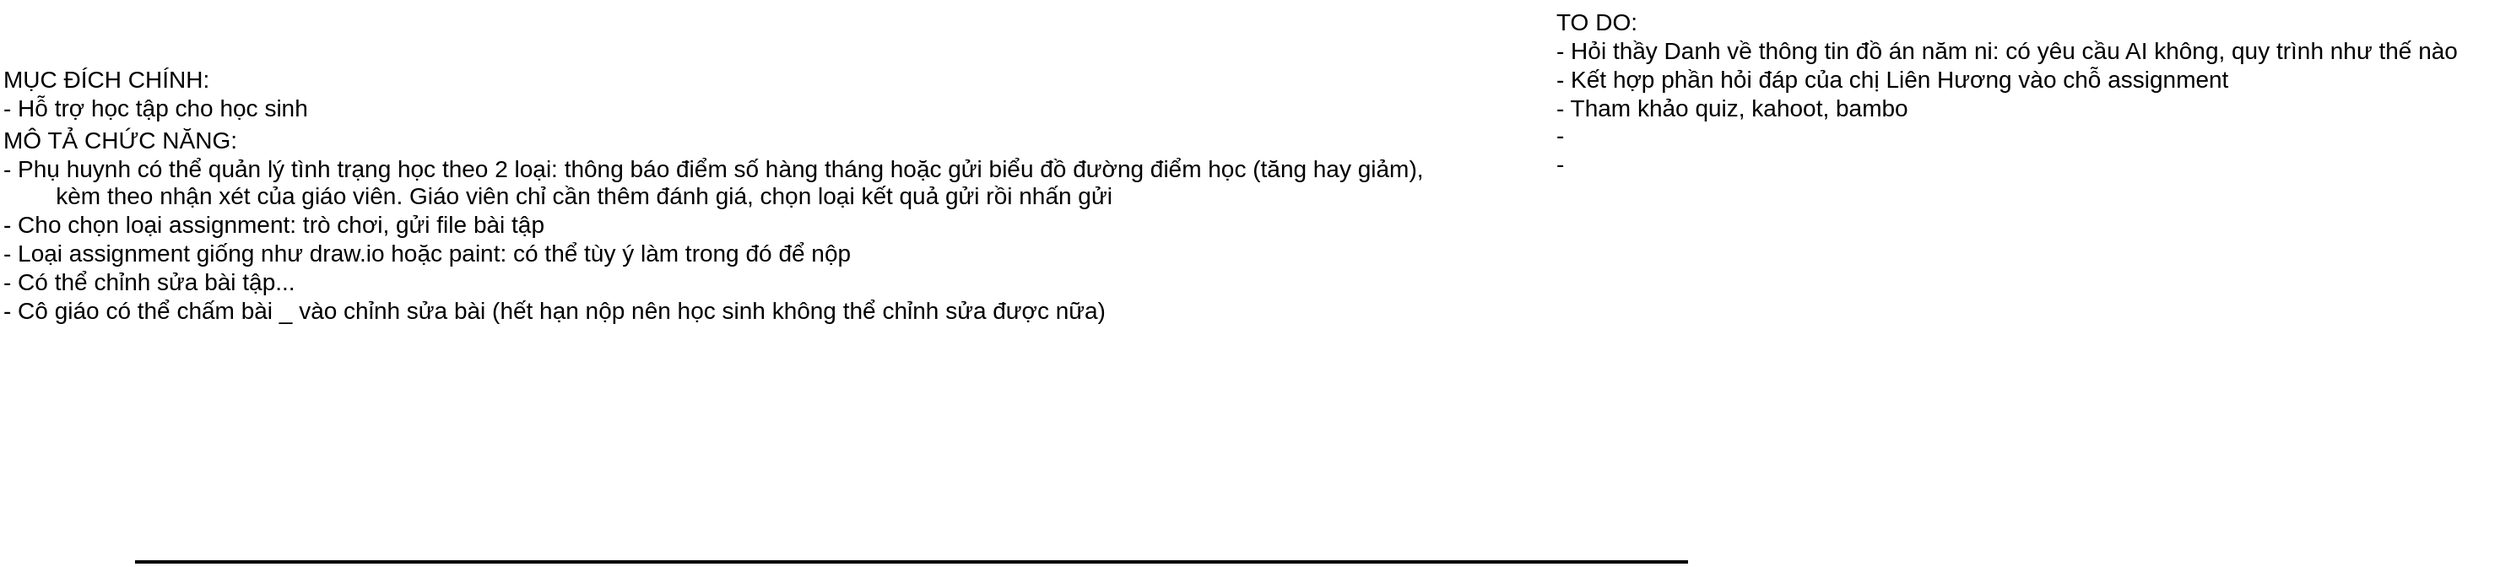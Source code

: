 <mxfile version="20.8.23" type="device"><diagram name="Trang-1" id="mCcHBn0z6BfCh0Eay4CA"><mxGraphModel dx="1434" dy="1965" grid="1" gridSize="10" guides="1" tooltips="1" connect="1" arrows="1" fold="1" page="1" pageScale="1" pageWidth="827" pageHeight="1169" math="0" shadow="0"><root><mxCell id="0"/><mxCell id="1" parent="0"/><mxCell id="Bnn4HQyeFZi_Ofo-zNfU-1" value="&lt;font style=&quot;font-size: 14px;&quot;&gt;MỤC ĐÍCH CHÍNH:&lt;br&gt;- Hỗ trợ học tập cho học sinh&lt;/font&gt;" style="text;html=1;align=left;verticalAlign=middle;resizable=0;points=[];autosize=1;strokeColor=none;fillColor=none;" vertex="1" parent="1"><mxGeometry x="40" y="17" width="200" height="50" as="geometry"/></mxCell><mxCell id="Bnn4HQyeFZi_Ofo-zNfU-3" value="&lt;font style=&quot;font-size: 14px;&quot;&gt;MÔ TẢ CHỨC NĂNG:&lt;br&gt;- Phụ huynh có thể quản lý tình trạng học theo 2 loại: thông báo điểm số hàng tháng hoặc gửi biểu đồ đường điểm học (tăng hay giảm),&lt;br&gt;&lt;span style=&quot;white-space: pre;&quot;&gt;&#9;&lt;/span&gt;kèm theo nhận xét của giáo viên. Giáo viên chỉ cần thêm đánh giá, chọn loại kết quả gửi rồi nhấn gửi&lt;br&gt;- Cho chọn loại assignment: trò chơi, gửi file bài tập&lt;br&gt;- Loại assignment giống như draw.io hoặc paint: có thể tùy ý làm trong đó để nộp&lt;br&gt;- Có thể chỉnh sửa bài tập...&lt;br&gt;- Cô giáo có thể chấm bài _ vào chỉnh sửa bài (hết hạn nộp nên học sinh không thể chỉnh sửa được nữa)&lt;br&gt;&lt;/font&gt;" style="text;html=1;align=left;verticalAlign=middle;resizable=0;points=[];autosize=1;strokeColor=none;fillColor=none;" vertex="1" parent="1"><mxGeometry x="40" y="55" width="860" height="130" as="geometry"/></mxCell><mxCell id="Bnn4HQyeFZi_Ofo-zNfU-5" value="TO DO:&amp;nbsp;&lt;br&gt;- Hỏi thầy Danh về thông tin đồ án năm ni: có yêu cầu AI không, quy trình như thế nào&lt;br&gt;- Kết hợp phần hỏi đáp của chị Liên Hương vào chỗ assignment&lt;br&gt;- Tham khảo quiz, kahoot, bambo&lt;br&gt;-&amp;nbsp;&lt;br&gt;-&amp;nbsp;" style="text;html=1;align=left;verticalAlign=middle;resizable=0;points=[];autosize=1;strokeColor=none;fillColor=none;fontSize=14;fontFamily=Helvetica;" vertex="1" parent="1"><mxGeometry x="960" y="-13" width="560" height="110" as="geometry"/></mxCell><mxCell id="Bnn4HQyeFZi_Ofo-zNfU-7" value="" style="endArrow=none;html=1;rounded=0;fontFamily=Helvetica;fontSize=14;strokeWidth=2;" edge="1" parent="1"><mxGeometry width="50" height="50" relative="1" as="geometry"><mxPoint x="120" y="320" as="sourcePoint"/><mxPoint x="1040" y="320" as="targetPoint"/></mxGeometry></mxCell></root></mxGraphModel></diagram></mxfile>